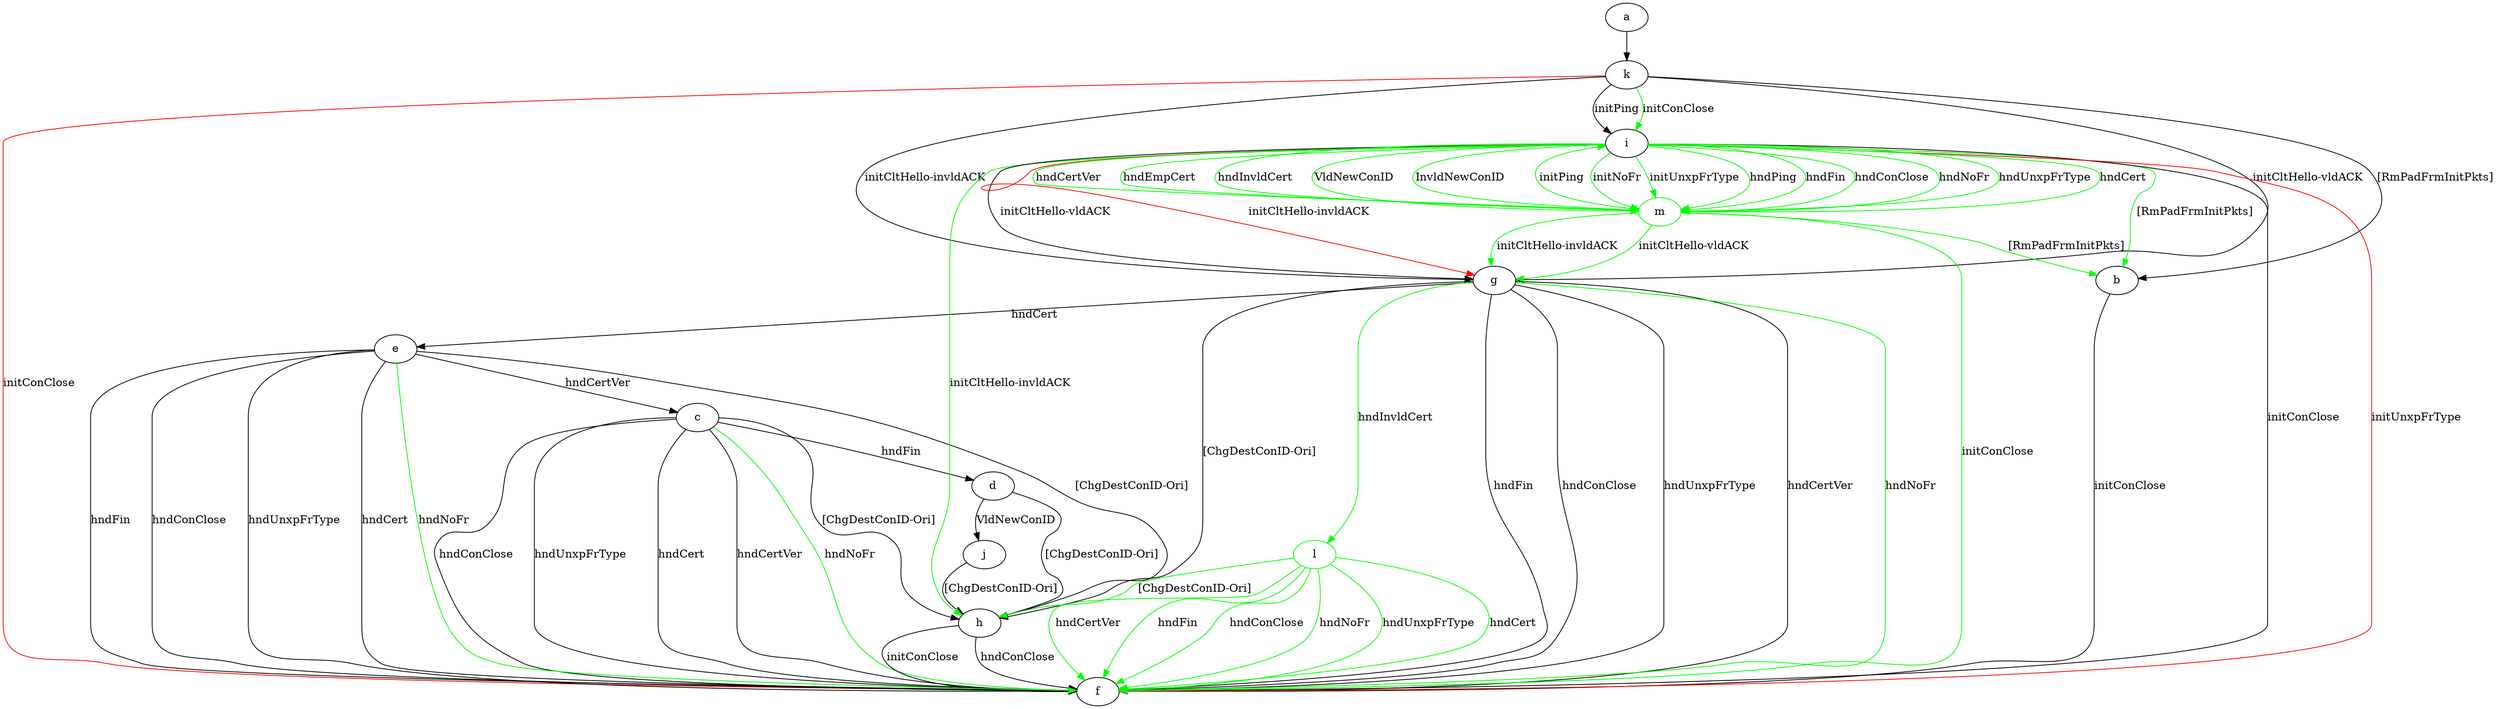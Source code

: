 digraph "" {
	a -> k	[key=0];
	b -> f	[key=0,
		label="initConClose "];
	c -> d	[key=0,
		label="hndFin "];
	c -> f	[key=0,
		label="hndConClose "];
	c -> f	[key=1,
		label="hndUnxpFrType "];
	c -> f	[key=2,
		label="hndCert "];
	c -> f	[key=3,
		label="hndCertVer "];
	c -> f	[key=4,
		color=green,
		label="hndNoFr "];
	c -> h	[key=0,
		label="[ChgDestConID-Ori] "];
	d -> h	[key=0,
		label="[ChgDestConID-Ori] "];
	d -> j	[key=0,
		label="VldNewConID "];
	e -> c	[key=0,
		label="hndCertVer "];
	e -> f	[key=0,
		label="hndFin "];
	e -> f	[key=1,
		label="hndConClose "];
	e -> f	[key=2,
		label="hndUnxpFrType "];
	e -> f	[key=3,
		label="hndCert "];
	e -> f	[key=4,
		color=green,
		label="hndNoFr "];
	e -> h	[key=0,
		label="[ChgDestConID-Ori] "];
	g -> e	[key=0,
		label="hndCert "];
	g -> f	[key=0,
		label="hndFin "];
	g -> f	[key=1,
		label="hndConClose "];
	g -> f	[key=2,
		label="hndUnxpFrType "];
	g -> f	[key=3,
		label="hndCertVer "];
	g -> f	[key=4,
		color=green,
		label="hndNoFr "];
	g -> h	[key=0,
		label="[ChgDestConID-Ori] "];
	l	[color=green];
	g -> l	[key=0,
		color=green,
		label="hndInvldCert "];
	h -> f	[key=0,
		label="initConClose "];
	h -> f	[key=1,
		label="hndConClose "];
	i -> b	[key=0,
		color=green,
		label="[RmPadFrmInitPkts] "];
	i -> f	[key=0,
		label="initConClose "];
	i -> f	[key=1,
		color=red,
		label="initUnxpFrType "];
	i -> g	[key=0,
		label="initCltHello-vldACK "];
	i -> g	[key=1,
		color=red,
		label="initCltHello-invldACK "];
	i -> h	[key=0,
		color=green,
		label="initCltHello-invldACK "];
	m	[color=green];
	i -> m	[key=0,
		color=green,
		label="initNoFr "];
	i -> m	[key=1,
		color=green,
		label="initUnxpFrType "];
	i -> m	[key=2,
		color=green,
		label="hndPing "];
	i -> m	[key=3,
		color=green,
		label="hndFin "];
	i -> m	[key=4,
		color=green,
		label="hndConClose "];
	i -> m	[key=5,
		color=green,
		label="hndNoFr "];
	i -> m	[key=6,
		color=green,
		label="hndUnxpFrType "];
	i -> m	[key=7,
		color=green,
		label="hndCert "];
	i -> m	[key=8,
		color=green,
		label="hndCertVer "];
	i -> m	[key=9,
		color=green,
		label="hndEmpCert "];
	i -> m	[key=10,
		color=green,
		label="hndInvldCert "];
	i -> m	[key=11,
		color=green,
		label="VldNewConID "];
	i -> m	[key=12,
		color=green,
		label="InvldNewConID "];
	j -> h	[key=0,
		label="[ChgDestConID-Ori] "];
	k -> b	[key=0,
		label="[RmPadFrmInitPkts] "];
	k -> f	[key=0,
		color=red,
		label="initConClose "];
	k -> g	[key=0,
		label="initCltHello-vldACK "];
	k -> g	[key=1,
		label="initCltHello-invldACK "];
	k -> i	[key=0,
		label="initPing "];
	k -> i	[key=1,
		color=green,
		label="initConClose "];
	l -> f	[key=0,
		color=green,
		label="hndFin "];
	l -> f	[key=1,
		color=green,
		label="hndConClose "];
	l -> f	[key=2,
		color=green,
		label="hndNoFr "];
	l -> f	[key=3,
		color=green,
		label="hndUnxpFrType "];
	l -> f	[key=4,
		color=green,
		label="hndCert "];
	l -> f	[key=5,
		color=green,
		label="hndCertVer "];
	l -> h	[key=0,
		color=green,
		label="[ChgDestConID-Ori] "];
	m -> b	[key=0,
		color=green,
		label="[RmPadFrmInitPkts] "];
	m -> f	[key=0,
		color=green,
		label="initConClose "];
	m -> g	[key=0,
		color=green,
		label="initCltHello-vldACK "];
	m -> g	[key=1,
		color=green,
		label="initCltHello-invldACK "];
	m -> i	[key=0,
		color=green,
		label="initPing "];
}
